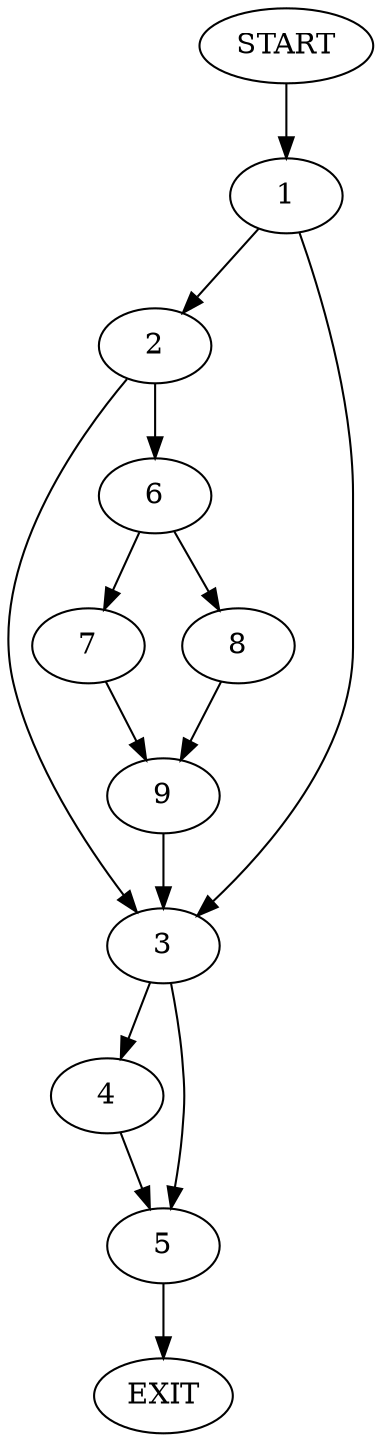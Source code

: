 digraph {
0 [label="START"]
10 [label="EXIT"]
0 -> 1
1 -> 2
1 -> 3
3 -> 4
3 -> 5
2 -> 6
2 -> 3
6 -> 7
6 -> 8
8 -> 9
7 -> 9
9 -> 3
4 -> 5
5 -> 10
}

